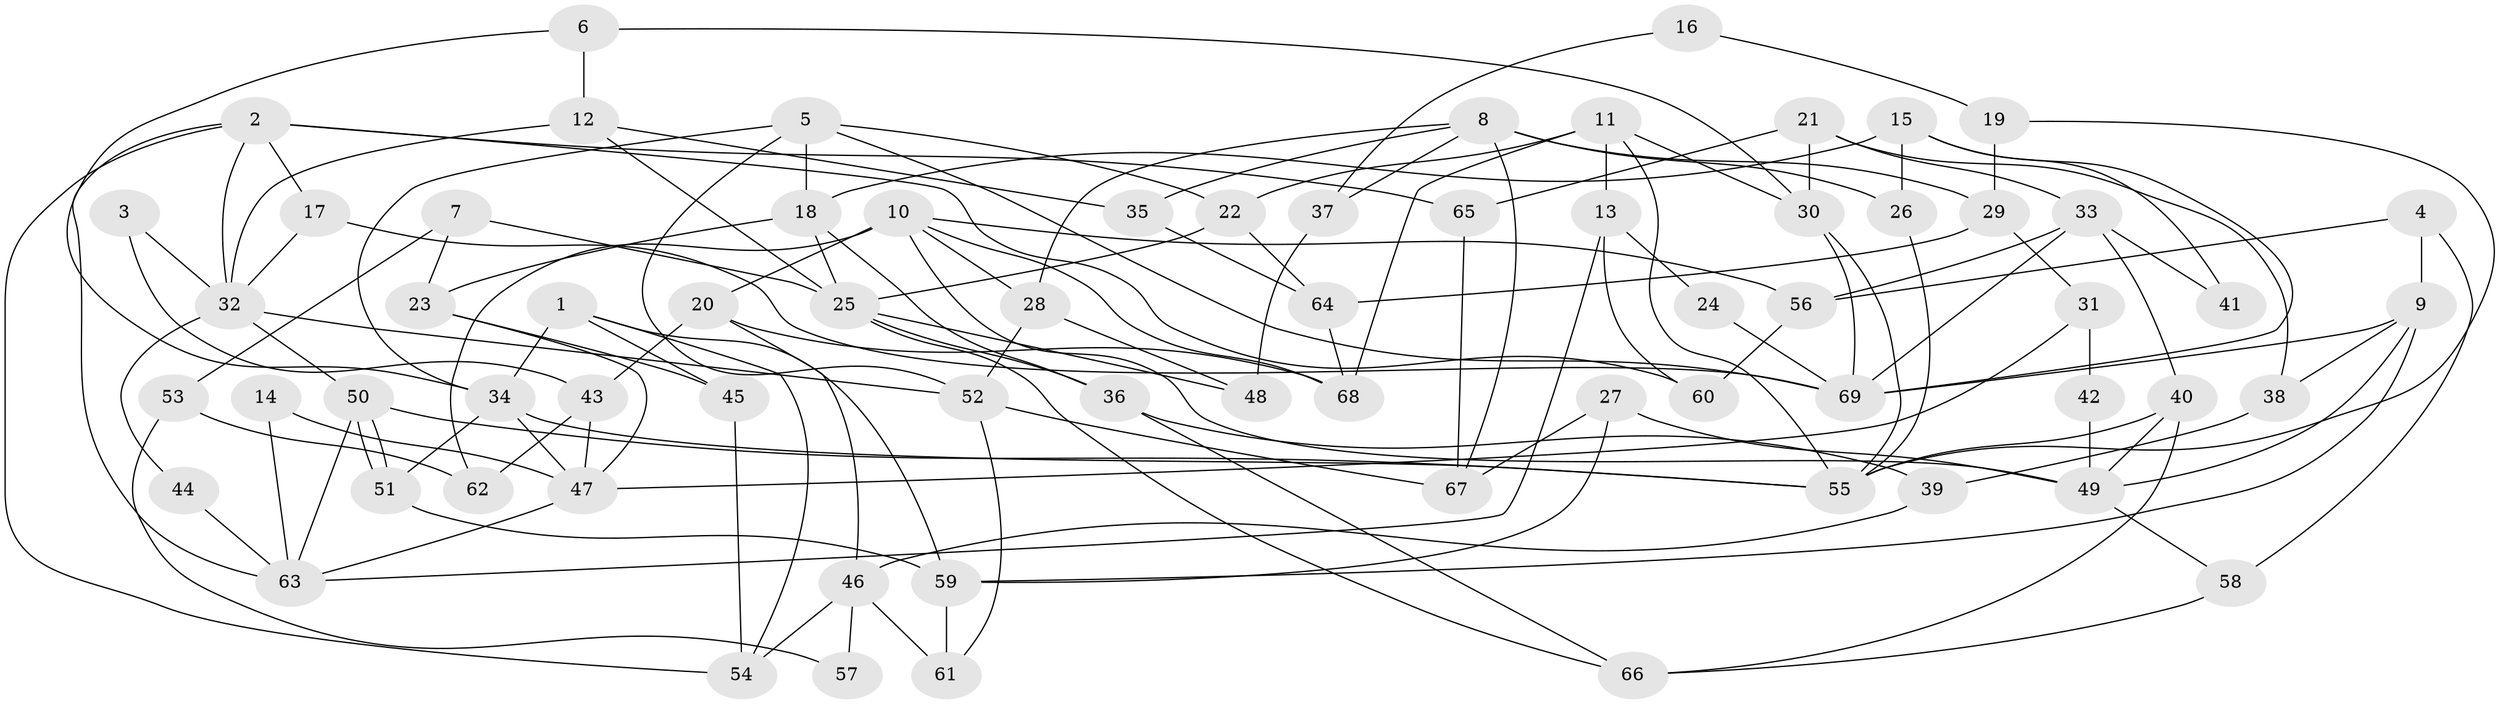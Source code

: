 // coarse degree distribution, {4: 0.14634146341463414, 9: 0.04878048780487805, 2: 0.14634146341463414, 5: 0.14634146341463414, 14: 0.04878048780487805, 3: 0.24390243902439024, 8: 0.04878048780487805, 7: 0.04878048780487805, 6: 0.12195121951219512}
// Generated by graph-tools (version 1.1) at 2025/18/03/04/25 18:18:38]
// undirected, 69 vertices, 138 edges
graph export_dot {
graph [start="1"]
  node [color=gray90,style=filled];
  1;
  2;
  3;
  4;
  5;
  6;
  7;
  8;
  9;
  10;
  11;
  12;
  13;
  14;
  15;
  16;
  17;
  18;
  19;
  20;
  21;
  22;
  23;
  24;
  25;
  26;
  27;
  28;
  29;
  30;
  31;
  32;
  33;
  34;
  35;
  36;
  37;
  38;
  39;
  40;
  41;
  42;
  43;
  44;
  45;
  46;
  47;
  48;
  49;
  50;
  51;
  52;
  53;
  54;
  55;
  56;
  57;
  58;
  59;
  60;
  61;
  62;
  63;
  64;
  65;
  66;
  67;
  68;
  69;
  1 -- 34;
  1 -- 59;
  1 -- 45;
  1 -- 54;
  2 -- 17;
  2 -- 32;
  2 -- 54;
  2 -- 60;
  2 -- 63;
  2 -- 65;
  3 -- 32;
  3 -- 43;
  4 -- 58;
  4 -- 56;
  4 -- 9;
  5 -- 22;
  5 -- 52;
  5 -- 18;
  5 -- 34;
  5 -- 69;
  6 -- 34;
  6 -- 30;
  6 -- 12;
  7 -- 25;
  7 -- 23;
  7 -- 53;
  8 -- 28;
  8 -- 26;
  8 -- 29;
  8 -- 35;
  8 -- 37;
  8 -- 67;
  9 -- 69;
  9 -- 38;
  9 -- 49;
  9 -- 59;
  10 -- 49;
  10 -- 20;
  10 -- 28;
  10 -- 56;
  10 -- 62;
  10 -- 68;
  11 -- 13;
  11 -- 22;
  11 -- 30;
  11 -- 55;
  11 -- 68;
  12 -- 25;
  12 -- 32;
  12 -- 35;
  13 -- 60;
  13 -- 63;
  13 -- 24;
  14 -- 47;
  14 -- 63;
  15 -- 69;
  15 -- 18;
  15 -- 26;
  15 -- 41;
  16 -- 37;
  16 -- 19;
  17 -- 32;
  17 -- 69;
  18 -- 36;
  18 -- 23;
  18 -- 25;
  19 -- 55;
  19 -- 29;
  20 -- 46;
  20 -- 68;
  20 -- 43;
  21 -- 33;
  21 -- 30;
  21 -- 38;
  21 -- 65;
  22 -- 25;
  22 -- 64;
  23 -- 45;
  23 -- 47;
  24 -- 69;
  25 -- 66;
  25 -- 36;
  25 -- 48;
  26 -- 55;
  27 -- 59;
  27 -- 67;
  27 -- 49;
  28 -- 52;
  28 -- 48;
  29 -- 64;
  29 -- 31;
  30 -- 55;
  30 -- 69;
  31 -- 47;
  31 -- 42;
  32 -- 50;
  32 -- 44;
  32 -- 52;
  33 -- 69;
  33 -- 40;
  33 -- 41;
  33 -- 56;
  34 -- 55;
  34 -- 47;
  34 -- 51;
  35 -- 64;
  36 -- 39;
  36 -- 66;
  37 -- 48;
  38 -- 39;
  39 -- 46;
  40 -- 55;
  40 -- 49;
  40 -- 66;
  42 -- 49;
  43 -- 47;
  43 -- 62;
  44 -- 63;
  45 -- 54;
  46 -- 54;
  46 -- 61;
  46 -- 57;
  47 -- 63;
  49 -- 58;
  50 -- 51;
  50 -- 51;
  50 -- 63;
  50 -- 55;
  51 -- 59;
  52 -- 67;
  52 -- 61;
  53 -- 62;
  53 -- 57;
  56 -- 60;
  58 -- 66;
  59 -- 61;
  64 -- 68;
  65 -- 67;
}
